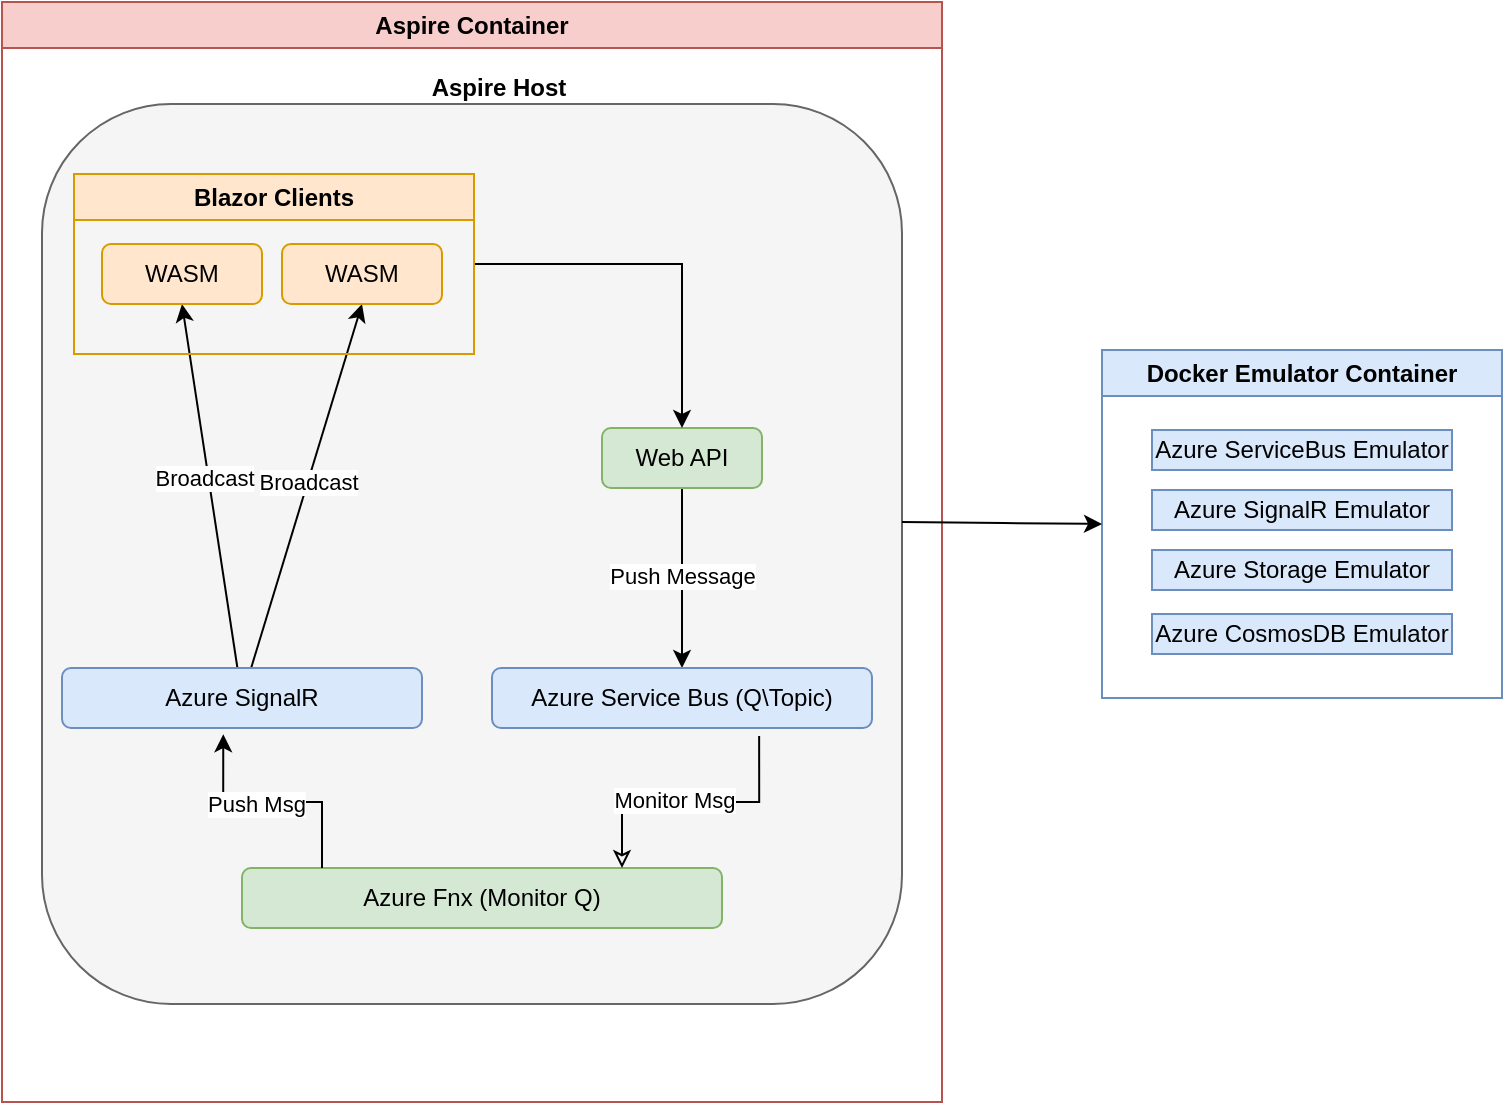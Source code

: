 <mxfile version="28.0.6">
  <diagram name="Page-1" id="qlqmdjj7lYhHK9RTWwp4">
    <mxGraphModel dx="1183" dy="706" grid="1" gridSize="10" guides="1" tooltips="1" connect="1" arrows="1" fold="1" page="1" pageScale="1" pageWidth="827" pageHeight="1169" math="0" shadow="0">
      <root>
        <mxCell id="0" />
        <mxCell id="1" parent="0" />
        <mxCell id="UtsDx52lvK_Zac4_STEu-3" value="Docker Emulator Container" style="swimlane;whiteSpace=wrap;html=1;fillColor=#dae8fc;strokeColor=#6c8ebf;" parent="1" vertex="1">
          <mxGeometry x="600" y="184" width="200" height="174" as="geometry" />
        </mxCell>
        <mxCell id="UtsDx52lvK_Zac4_STEu-4" value="Azure ServiceBus Emulator" style="rounded=0;whiteSpace=wrap;html=1;flipV=1;flipH=0;fillColor=#dae8fc;strokeColor=#6c8ebf;" parent="UtsDx52lvK_Zac4_STEu-3" vertex="1">
          <mxGeometry x="25" y="40" width="150" height="20" as="geometry" />
        </mxCell>
        <mxCell id="UtsDx52lvK_Zac4_STEu-5" value="Azure SignalR Emulator" style="rounded=0;whiteSpace=wrap;html=1;flipV=1;flipH=0;fillColor=#dae8fc;strokeColor=#6c8ebf;" parent="UtsDx52lvK_Zac4_STEu-3" vertex="1">
          <mxGeometry x="25" y="70" width="150" height="20" as="geometry" />
        </mxCell>
        <mxCell id="UtsDx52lvK_Zac4_STEu-6" value="Azure Storage Emulator" style="rounded=0;whiteSpace=wrap;html=1;flipV=1;flipH=0;fillColor=#dae8fc;strokeColor=#6c8ebf;" parent="UtsDx52lvK_Zac4_STEu-3" vertex="1">
          <mxGeometry x="25" y="100" width="150" height="20" as="geometry" />
        </mxCell>
        <mxCell id="UtsDx52lvK_Zac4_STEu-44" value="Azure CosmosDB Emulator" style="rounded=0;whiteSpace=wrap;html=1;flipV=1;flipH=0;fillColor=#dae8fc;strokeColor=#6c8ebf;" parent="UtsDx52lvK_Zac4_STEu-3" vertex="1">
          <mxGeometry x="25" y="132" width="150" height="20" as="geometry" />
        </mxCell>
        <mxCell id="UtsDx52lvK_Zac4_STEu-7" value="Aspire Container" style="swimlane;whiteSpace=wrap;html=1;fillColor=#f8cecc;strokeColor=#b85450;" parent="1" vertex="1">
          <mxGeometry x="50" y="10" width="470" height="550" as="geometry" />
        </mxCell>
        <mxCell id="UtsDx52lvK_Zac4_STEu-8" value="" style="rounded=1;whiteSpace=wrap;html=1;fillColor=#f5f5f5;fontColor=#333333;strokeColor=#666666;" parent="UtsDx52lvK_Zac4_STEu-7" vertex="1">
          <mxGeometry x="20" y="51" width="430" height="450" as="geometry" />
        </mxCell>
        <mxCell id="UtsDx52lvK_Zac4_STEu-21" style="edgeStyle=orthogonalEdgeStyle;rounded=0;orthogonalLoop=1;jettySize=auto;html=1;" parent="UtsDx52lvK_Zac4_STEu-7" source="UtsDx52lvK_Zac4_STEu-9" target="UtsDx52lvK_Zac4_STEu-13" edge="1">
          <mxGeometry relative="1" as="geometry" />
        </mxCell>
        <mxCell id="UtsDx52lvK_Zac4_STEu-37" value="Push Message" style="edgeLabel;html=1;align=center;verticalAlign=middle;resizable=0;points=[];" parent="UtsDx52lvK_Zac4_STEu-21" vertex="1" connectable="0">
          <mxGeometry x="-0.031" relative="1" as="geometry">
            <mxPoint as="offset" />
          </mxGeometry>
        </mxCell>
        <mxCell id="UtsDx52lvK_Zac4_STEu-9" value="Web API" style="rounded=1;whiteSpace=wrap;html=1;fillColor=#d5e8d4;strokeColor=#82b366;" parent="UtsDx52lvK_Zac4_STEu-7" vertex="1">
          <mxGeometry x="300" y="213" width="80" height="30" as="geometry" />
        </mxCell>
        <mxCell id="UtsDx52lvK_Zac4_STEu-20" style="edgeStyle=orthogonalEdgeStyle;rounded=0;orthogonalLoop=1;jettySize=auto;html=1;entryX=0.5;entryY=0;entryDx=0;entryDy=0;exitX=1;exitY=0.5;exitDx=0;exitDy=0;" parent="UtsDx52lvK_Zac4_STEu-7" source="UtsDx52lvK_Zac4_STEu-42" target="UtsDx52lvK_Zac4_STEu-9" edge="1">
          <mxGeometry relative="1" as="geometry">
            <mxPoint x="130" y="112.25" as="sourcePoint" />
            <mxPoint x="270" y="117.75" as="targetPoint" />
          </mxGeometry>
        </mxCell>
        <mxCell id="UtsDx52lvK_Zac4_STEu-11" value="Azure Fnx (Monitor Q)" style="rounded=1;whiteSpace=wrap;html=1;fillColor=#d5e8d4;strokeColor=#82b366;" parent="UtsDx52lvK_Zac4_STEu-7" vertex="1">
          <mxGeometry x="120" y="433" width="240" height="30" as="geometry" />
        </mxCell>
        <mxCell id="UtsDx52lvK_Zac4_STEu-19" style="rounded=0;orthogonalLoop=1;jettySize=auto;html=1;entryX=0.5;entryY=1;entryDx=0;entryDy=0;" parent="UtsDx52lvK_Zac4_STEu-7" source="UtsDx52lvK_Zac4_STEu-12" target="UtsDx52lvK_Zac4_STEu-10" edge="1">
          <mxGeometry relative="1" as="geometry" />
        </mxCell>
        <mxCell id="UtsDx52lvK_Zac4_STEu-35" value="Broadcast" style="edgeLabel;html=1;align=center;verticalAlign=middle;resizable=0;points=[];" parent="UtsDx52lvK_Zac4_STEu-19" vertex="1" connectable="0">
          <mxGeometry x="0.027" y="1" relative="1" as="geometry">
            <mxPoint x="1" as="offset" />
          </mxGeometry>
        </mxCell>
        <mxCell id="UtsDx52lvK_Zac4_STEu-34" style="rounded=0;orthogonalLoop=1;jettySize=auto;html=1;entryX=0.5;entryY=1;entryDx=0;entryDy=0;" parent="UtsDx52lvK_Zac4_STEu-7" source="UtsDx52lvK_Zac4_STEu-12" target="UtsDx52lvK_Zac4_STEu-32" edge="1">
          <mxGeometry relative="1" as="geometry" />
        </mxCell>
        <mxCell id="UtsDx52lvK_Zac4_STEu-36" value="Broadcast" style="edgeLabel;html=1;align=center;verticalAlign=middle;resizable=0;points=[];" parent="UtsDx52lvK_Zac4_STEu-34" vertex="1" connectable="0">
          <mxGeometry x="0.048" y="2" relative="1" as="geometry">
            <mxPoint as="offset" />
          </mxGeometry>
        </mxCell>
        <mxCell id="UtsDx52lvK_Zac4_STEu-12" value="Azure SignalR" style="rounded=1;whiteSpace=wrap;html=1;fillColor=#dae8fc;strokeColor=#6c8ebf;" parent="UtsDx52lvK_Zac4_STEu-7" vertex="1">
          <mxGeometry x="30" y="333" width="180" height="30" as="geometry" />
        </mxCell>
        <mxCell id="UtsDx52lvK_Zac4_STEu-13" value="Azure Service Bus (Q\Topic)" style="rounded=1;whiteSpace=wrap;html=1;fillColor=#dae8fc;strokeColor=#6c8ebf;" parent="UtsDx52lvK_Zac4_STEu-7" vertex="1">
          <mxGeometry x="245" y="333" width="190" height="30" as="geometry" />
        </mxCell>
        <mxCell id="UtsDx52lvK_Zac4_STEu-29" style="edgeStyle=orthogonalEdgeStyle;rounded=0;orthogonalLoop=1;jettySize=auto;html=1;entryX=0.448;entryY=1.103;entryDx=0;entryDy=0;entryPerimeter=0;" parent="UtsDx52lvK_Zac4_STEu-7" source="UtsDx52lvK_Zac4_STEu-11" target="UtsDx52lvK_Zac4_STEu-12" edge="1">
          <mxGeometry relative="1" as="geometry">
            <Array as="points">
              <mxPoint x="160" y="400" />
              <mxPoint x="111" y="400" />
            </Array>
          </mxGeometry>
        </mxCell>
        <mxCell id="UtsDx52lvK_Zac4_STEu-39" value="Push Msg" style="edgeLabel;html=1;align=center;verticalAlign=middle;resizable=0;points=[];" parent="UtsDx52lvK_Zac4_STEu-29" vertex="1" connectable="0">
          <mxGeometry x="0.141" y="1" relative="1" as="geometry">
            <mxPoint as="offset" />
          </mxGeometry>
        </mxCell>
        <mxCell id="UtsDx52lvK_Zac4_STEu-31" style="edgeStyle=orthogonalEdgeStyle;rounded=0;orthogonalLoop=1;jettySize=auto;html=1;entryX=0.703;entryY=1.132;entryDx=0;entryDy=0;entryPerimeter=0;startArrow=classic;startFill=0;endArrow=none;" parent="UtsDx52lvK_Zac4_STEu-7" source="UtsDx52lvK_Zac4_STEu-11" target="UtsDx52lvK_Zac4_STEu-13" edge="1">
          <mxGeometry relative="1" as="geometry">
            <Array as="points">
              <mxPoint x="310" y="400" />
              <mxPoint x="379" y="400" />
            </Array>
          </mxGeometry>
        </mxCell>
        <mxCell id="UtsDx52lvK_Zac4_STEu-40" value="Monitor Msg" style="edgeLabel;html=1;align=center;verticalAlign=middle;resizable=0;points=[];" parent="UtsDx52lvK_Zac4_STEu-31" vertex="1" connectable="0">
          <mxGeometry x="-0.155" y="1" relative="1" as="geometry">
            <mxPoint x="2" as="offset" />
          </mxGeometry>
        </mxCell>
        <mxCell id="UtsDx52lvK_Zac4_STEu-32" value="WASM" style="rounded=1;whiteSpace=wrap;html=1;fillColor=#ffe6cc;strokeColor=#d79b00;" parent="UtsDx52lvK_Zac4_STEu-7" vertex="1">
          <mxGeometry x="50" y="121" width="80" height="30" as="geometry" />
        </mxCell>
        <mxCell id="UtsDx52lvK_Zac4_STEu-10" value="WASM" style="rounded=1;whiteSpace=wrap;html=1;fillColor=#ffe6cc;strokeColor=#d79b00;" parent="UtsDx52lvK_Zac4_STEu-7" vertex="1">
          <mxGeometry x="140" y="121" width="80" height="30" as="geometry" />
        </mxCell>
        <mxCell id="UtsDx52lvK_Zac4_STEu-42" value="Blazor Clients" style="swimlane;whiteSpace=wrap;html=1;fillColor=#ffe6cc;strokeColor=#d79b00;" parent="UtsDx52lvK_Zac4_STEu-7" vertex="1">
          <mxGeometry x="36" y="86" width="200" height="90" as="geometry" />
        </mxCell>
        <mxCell id="UtsDx52lvK_Zac4_STEu-43" value="&lt;b&gt;Aspire Host&lt;/b&gt;" style="text;html=1;align=center;verticalAlign=middle;whiteSpace=wrap;rounded=0;" parent="UtsDx52lvK_Zac4_STEu-7" vertex="1">
          <mxGeometry x="206" y="28" width="85" height="30" as="geometry" />
        </mxCell>
        <mxCell id="UtsDx52lvK_Zac4_STEu-14" style="rounded=0;orthogonalLoop=1;jettySize=auto;html=1;entryX=0;entryY=0.5;entryDx=0;entryDy=0;strokeColor=default;edgeStyle=orthogonalEdgeStyle;exitX=1;exitY=0.25;exitDx=0;exitDy=0;" parent="UtsDx52lvK_Zac4_STEu-7" target="UtsDx52lvK_Zac4_STEu-3" edge="1">
          <mxGeometry relative="1" as="geometry">
            <mxPoint x="450" y="260" as="sourcePoint" />
            <mxPoint x="540" y="260" as="targetPoint" />
          </mxGeometry>
        </mxCell>
      </root>
    </mxGraphModel>
  </diagram>
</mxfile>
